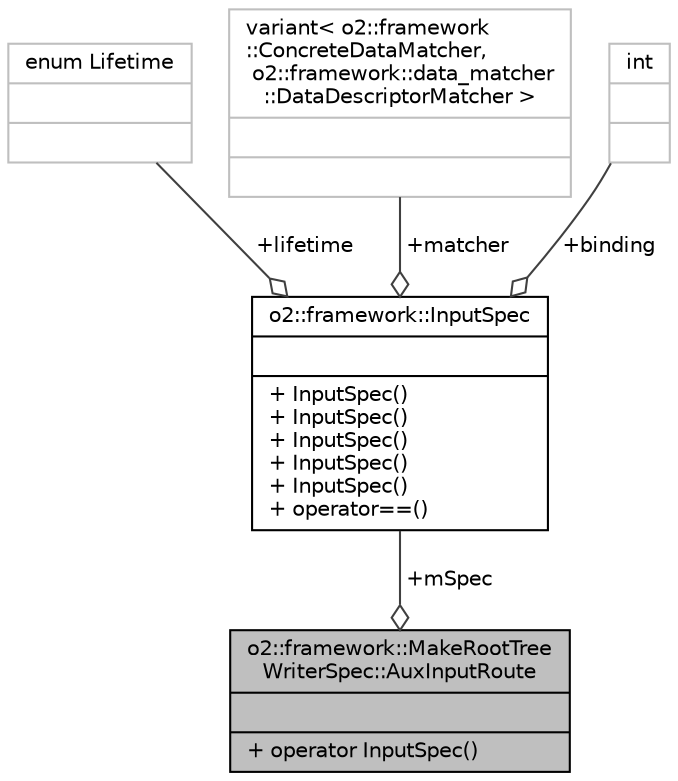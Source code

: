 digraph "o2::framework::MakeRootTreeWriterSpec::AuxInputRoute"
{
 // INTERACTIVE_SVG=YES
  bgcolor="transparent";
  edge [fontname="Helvetica",fontsize="10",labelfontname="Helvetica",labelfontsize="10"];
  node [fontname="Helvetica",fontsize="10",shape=record];
  Node1 [label="{o2::framework::MakeRootTree\lWriterSpec::AuxInputRoute\n||+ operator InputSpec()\l}",height=0.2,width=0.4,color="black", fillcolor="grey75", style="filled", fontcolor="black"];
  Node2 -> Node1 [color="grey25",fontsize="10",style="solid",label=" +mSpec" ,arrowhead="odiamond",fontname="Helvetica"];
  Node2 [label="{o2::framework::InputSpec\n||+ InputSpec()\l+ InputSpec()\l+ InputSpec()\l+ InputSpec()\l+ InputSpec()\l+ operator==()\l}",height=0.2,width=0.4,color="black",URL="$da/d96/structo2_1_1framework_1_1InputSpec.html"];
  Node3 -> Node2 [color="grey25",fontsize="10",style="solid",label=" +lifetime" ,arrowhead="odiamond",fontname="Helvetica"];
  Node3 [label="{enum Lifetime\n||}",height=0.2,width=0.4,color="grey75"];
  Node4 -> Node2 [color="grey25",fontsize="10",style="solid",label=" +matcher" ,arrowhead="odiamond",fontname="Helvetica"];
  Node4 [label="{variant\< o2::framework\l::ConcreteDataMatcher,\l o2::framework::data_matcher\l::DataDescriptorMatcher \>\n||}",height=0.2,width=0.4,color="grey75"];
  Node5 -> Node2 [color="grey25",fontsize="10",style="solid",label=" +binding" ,arrowhead="odiamond",fontname="Helvetica"];
  Node5 [label="{int\n||}",height=0.2,width=0.4,color="grey75"];
}
